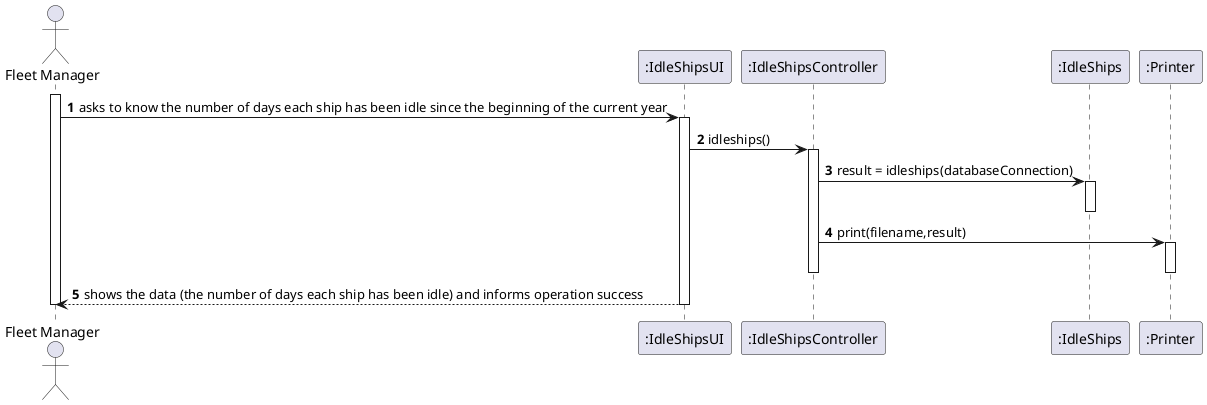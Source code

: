 @startuml
'https://plantuml.com/sequence-diagram

autonumber
actor "Fleet Manager" as FM
participant ":IdleShipsUI" as ISUI
participant ":IdleShipsController" as ISC
participant ":IdleShips" as IS
participant ":Printer" as P

activate FM
FM -> ISUI: asks to know the number of days each ship has been idle since the beginning of the current year
activate ISUI
ISUI -> ISC : idleships()
activate ISC
ISC -> IS : result = idleships(databaseConnection)
activate IS
deactivate IS
ISC -> P : print(filename,result)
activate P
deactivate P
deactivate ISC
ISUI --> FM : shows the data (the number of days each ship has been idle) and informs operation success
deactivate ISC
deactivate ISUI
deactivate FM
@enduml